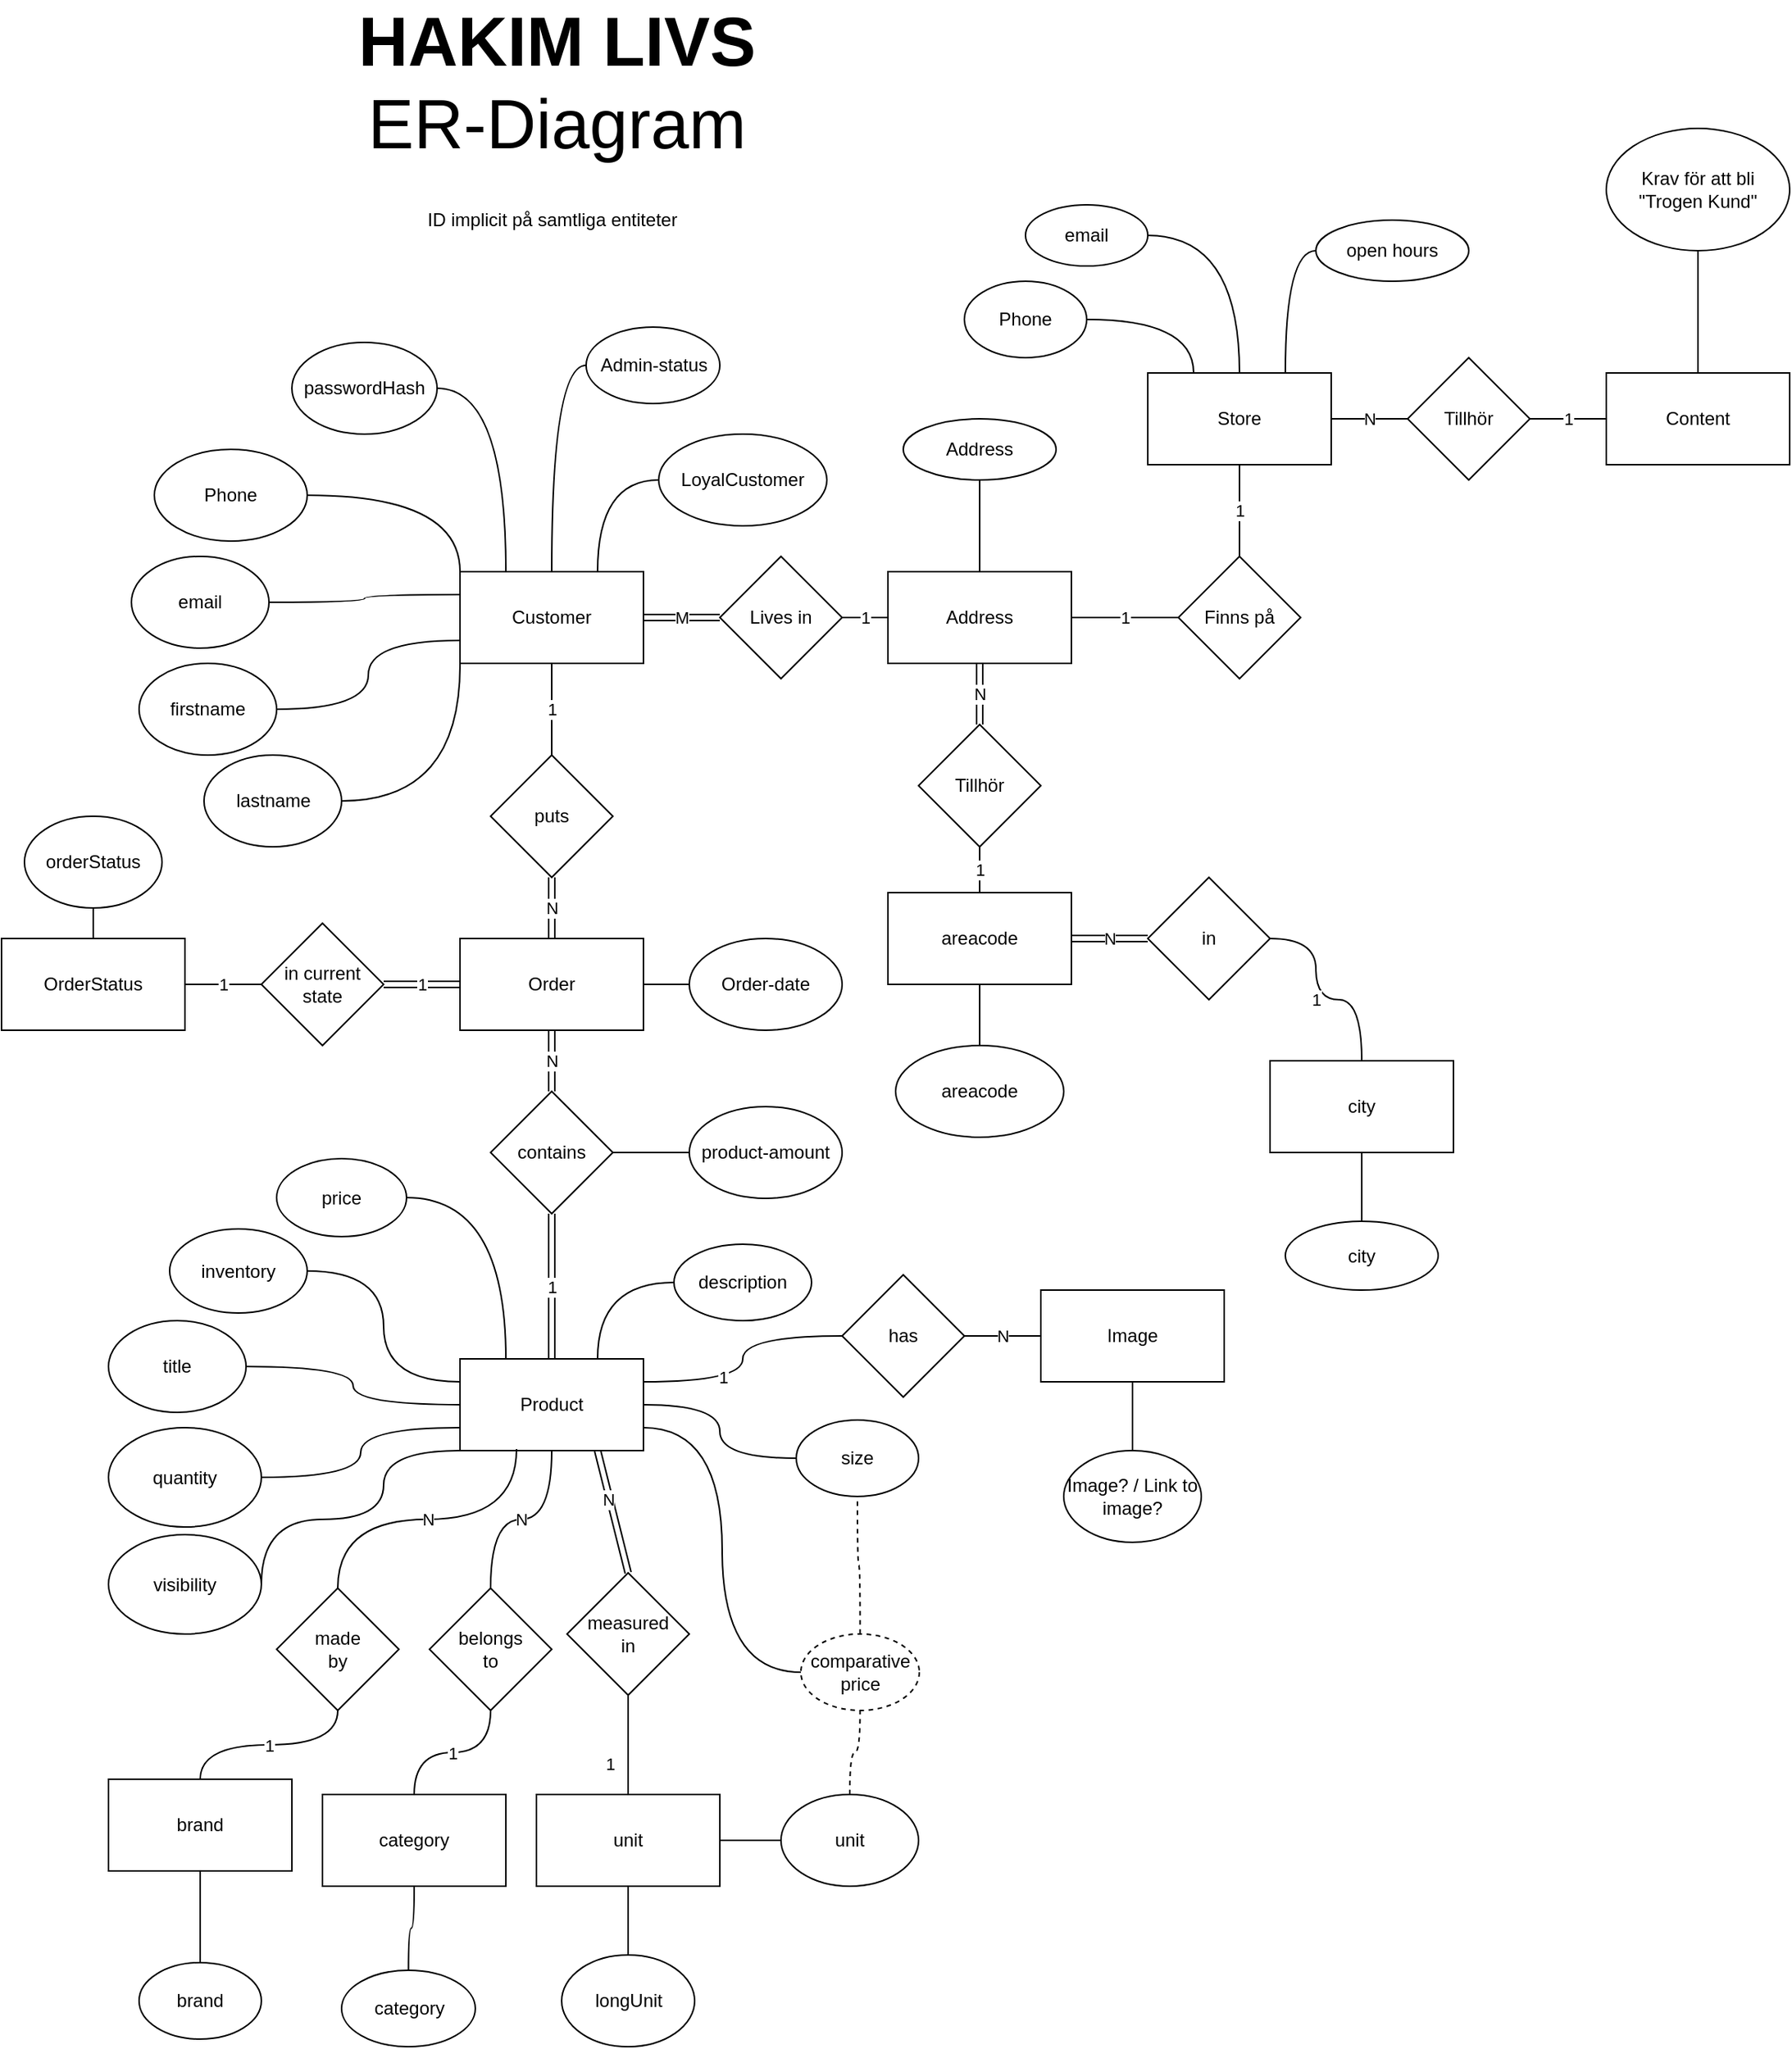 <mxfile version="14.5.10" type="github">
  <diagram id="R2lEEEUBdFMjLlhIrx00" name="Page-1">
    <mxGraphModel dx="1630" dy="2244" grid="1" gridSize="10" guides="1" tooltips="1" connect="1" arrows="1" fold="1" page="1" pageScale="1" pageWidth="850" pageHeight="1100" math="0" shadow="0" extFonts="Permanent Marker^https://fonts.googleapis.com/css?family=Permanent+Marker">
      <root>
        <mxCell id="0" />
        <mxCell id="1" parent="0" />
        <mxCell id="_CHvoFrD6mSaw10JFjYY-32" value="1" style="rounded=0;orthogonalLoop=1;jettySize=auto;html=1;endArrow=none;endFill=0;" parent="1" source="_CHvoFrD6mSaw10JFjYY-2" target="_CHvoFrD6mSaw10JFjYY-12" edge="1">
          <mxGeometry relative="1" as="geometry" />
        </mxCell>
        <mxCell id="YfYcxpr3XRQJxf8hliLk-14" style="edgeStyle=orthogonalEdgeStyle;curved=1;rounded=0;orthogonalLoop=1;jettySize=auto;html=1;exitX=0.25;exitY=0;exitDx=0;exitDy=0;entryX=1;entryY=0.5;entryDx=0;entryDy=0;endArrow=none;endFill=0;" parent="1" source="_CHvoFrD6mSaw10JFjYY-2" target="YfYcxpr3XRQJxf8hliLk-13" edge="1">
          <mxGeometry relative="1" as="geometry" />
        </mxCell>
        <mxCell id="_CHvoFrD6mSaw10JFjYY-2" value="&lt;div&gt;Customer&lt;/div&gt;" style="rounded=0;whiteSpace=wrap;html=1;" parent="1" vertex="1">
          <mxGeometry x="-300" y="190" width="120" height="60" as="geometry" />
        </mxCell>
        <mxCell id="_CHvoFrD6mSaw10JFjYY-5" value="1" style="edgeStyle=orthogonalEdgeStyle;rounded=0;orthogonalLoop=1;jettySize=auto;html=1;exitX=1;exitY=0.5;exitDx=0;exitDy=0;entryX=0;entryY=0.5;entryDx=0;entryDy=0;endArrow=none;endFill=0;" parent="1" source="_CHvoFrD6mSaw10JFjYY-3" target="_CHvoFrD6mSaw10JFjYY-4" edge="1">
          <mxGeometry relative="1" as="geometry" />
        </mxCell>
        <mxCell id="YfYcxpr3XRQJxf8hliLk-45" value="M" style="edgeStyle=orthogonalEdgeStyle;curved=1;rounded=0;orthogonalLoop=1;jettySize=auto;html=1;endArrow=none;endFill=0;shape=link;" parent="1" source="_CHvoFrD6mSaw10JFjYY-3" target="_CHvoFrD6mSaw10JFjYY-2" edge="1">
          <mxGeometry relative="1" as="geometry" />
        </mxCell>
        <mxCell id="_CHvoFrD6mSaw10JFjYY-3" value="Lives in" style="rhombus;whiteSpace=wrap;html=1;" parent="1" vertex="1">
          <mxGeometry x="-130" y="180" width="80" height="80" as="geometry" />
        </mxCell>
        <mxCell id="_CHvoFrD6mSaw10JFjYY-4" value="&lt;div&gt;Address&lt;/div&gt;" style="rounded=0;whiteSpace=wrap;html=1;" parent="1" vertex="1">
          <mxGeometry x="-20" y="190" width="120" height="60" as="geometry" />
        </mxCell>
        <mxCell id="_CHvoFrD6mSaw10JFjYY-8" value="areacode" style="ellipse;whiteSpace=wrap;html=1;" parent="1" vertex="1">
          <mxGeometry x="-15" y="500" width="110" height="60" as="geometry" />
        </mxCell>
        <mxCell id="YfYcxpr3XRQJxf8hliLk-12" style="edgeStyle=orthogonalEdgeStyle;curved=1;rounded=0;orthogonalLoop=1;jettySize=auto;html=1;exitX=0.5;exitY=1;exitDx=0;exitDy=0;entryX=0.5;entryY=0;entryDx=0;entryDy=0;endArrow=none;endFill=0;" parent="1" source="_CHvoFrD6mSaw10JFjYY-9" target="_CHvoFrD6mSaw10JFjYY-4" edge="1">
          <mxGeometry relative="1" as="geometry" />
        </mxCell>
        <mxCell id="_CHvoFrD6mSaw10JFjYY-9" value="Address" style="ellipse;whiteSpace=wrap;html=1;" parent="1" vertex="1">
          <mxGeometry x="-10" y="90" width="100" height="40" as="geometry" />
        </mxCell>
        <mxCell id="_CHvoFrD6mSaw10JFjYY-50" value="&lt;div&gt;1&lt;/div&gt;" style="edgeStyle=orthogonalEdgeStyle;rounded=0;orthogonalLoop=1;jettySize=auto;html=1;endArrow=none;endFill=0;shape=link;" parent="1" source="_CHvoFrD6mSaw10JFjYY-11" target="_CHvoFrD6mSaw10JFjYY-47" edge="1">
          <mxGeometry relative="1" as="geometry" />
        </mxCell>
        <mxCell id="YfYcxpr3XRQJxf8hliLk-24" style="edgeStyle=orthogonalEdgeStyle;curved=1;rounded=0;orthogonalLoop=1;jettySize=auto;html=1;exitX=1;exitY=0.5;exitDx=0;exitDy=0;entryX=0;entryY=0.5;entryDx=0;entryDy=0;endArrow=none;endFill=0;" parent="1" source="_CHvoFrD6mSaw10JFjYY-11" target="YfYcxpr3XRQJxf8hliLk-23" edge="1">
          <mxGeometry relative="1" as="geometry" />
        </mxCell>
        <mxCell id="YfYcxpr3XRQJxf8hliLk-32" style="edgeStyle=orthogonalEdgeStyle;curved=1;rounded=0;orthogonalLoop=1;jettySize=auto;html=1;exitX=1;exitY=0.25;exitDx=0;exitDy=0;entryX=0;entryY=0.5;entryDx=0;entryDy=0;endArrow=none;endFill=0;" parent="1" source="_CHvoFrD6mSaw10JFjYY-11" target="YfYcxpr3XRQJxf8hliLk-30" edge="1">
          <mxGeometry relative="1" as="geometry" />
        </mxCell>
        <mxCell id="YfYcxpr3XRQJxf8hliLk-35" value="1" style="edgeLabel;html=1;align=center;verticalAlign=middle;resizable=0;points=[];" parent="YfYcxpr3XRQJxf8hliLk-32" vertex="1" connectable="0">
          <mxGeometry x="-0.35" y="3" relative="1" as="geometry">
            <mxPoint as="offset" />
          </mxGeometry>
        </mxCell>
        <mxCell id="aeDUMQC0GTFIOUEkBriZ-28" style="rounded=0;orthogonalLoop=1;jettySize=auto;html=1;exitX=0.75;exitY=1;exitDx=0;exitDy=0;entryX=0.5;entryY=0;entryDx=0;entryDy=0;startArrow=none;startFill=0;endArrow=none;endFill=0;shape=link;" parent="1" source="_CHvoFrD6mSaw10JFjYY-11" target="YfYcxpr3XRQJxf8hliLk-21" edge="1">
          <mxGeometry relative="1" as="geometry" />
        </mxCell>
        <mxCell id="aeDUMQC0GTFIOUEkBriZ-29" value="N" style="edgeLabel;html=1;align=center;verticalAlign=middle;resizable=0;points=[];" parent="aeDUMQC0GTFIOUEkBriZ-28" vertex="1" connectable="0">
          <mxGeometry x="-0.213" y="-1" relative="1" as="geometry">
            <mxPoint as="offset" />
          </mxGeometry>
        </mxCell>
        <mxCell id="U7rDwr9C1dg0-C28zRSU-3" style="edgeStyle=orthogonalEdgeStyle;rounded=0;orthogonalLoop=1;jettySize=auto;html=1;exitX=0;exitY=1;exitDx=0;exitDy=0;entryX=1;entryY=0.5;entryDx=0;entryDy=0;curved=1;endArrow=none;endFill=0;" parent="1" source="_CHvoFrD6mSaw10JFjYY-11" target="U7rDwr9C1dg0-C28zRSU-1" edge="1">
          <mxGeometry relative="1" as="geometry">
            <Array as="points">
              <mxPoint x="-350" y="765" />
              <mxPoint x="-350" y="810" />
              <mxPoint x="-430" y="810" />
            </Array>
          </mxGeometry>
        </mxCell>
        <mxCell id="_CHvoFrD6mSaw10JFjYY-11" value="Product" style="rounded=0;whiteSpace=wrap;html=1;" parent="1" vertex="1">
          <mxGeometry x="-300" y="705" width="120" height="60" as="geometry" />
        </mxCell>
        <mxCell id="_CHvoFrD6mSaw10JFjYY-33" value="N" style="rounded=0;orthogonalLoop=1;jettySize=auto;html=1;endArrow=none;endFill=0;shape=link;entryX=0.5;entryY=0;entryDx=0;entryDy=0;exitX=0.5;exitY=1;exitDx=0;exitDy=0;" parent="1" source="_CHvoFrD6mSaw10JFjYY-12" target="_CHvoFrD6mSaw10JFjYY-29" edge="1">
          <mxGeometry relative="1" as="geometry" />
        </mxCell>
        <mxCell id="_CHvoFrD6mSaw10JFjYY-12" value="puts" style="rhombus;whiteSpace=wrap;html=1;" parent="1" vertex="1">
          <mxGeometry x="-280" y="310" width="80" height="80" as="geometry" />
        </mxCell>
        <mxCell id="aeDUMQC0GTFIOUEkBriZ-22" value="" style="edgeStyle=orthogonalEdgeStyle;curved=1;rounded=0;orthogonalLoop=1;jettySize=auto;html=1;startArrow=none;startFill=0;endArrow=none;endFill=0;entryX=0;entryY=0.25;entryDx=0;entryDy=0;" parent="1" source="_CHvoFrD6mSaw10JFjYY-14" target="_CHvoFrD6mSaw10JFjYY-11" edge="1">
          <mxGeometry relative="1" as="geometry" />
        </mxCell>
        <mxCell id="_CHvoFrD6mSaw10JFjYY-14" value="inventory" style="ellipse;whiteSpace=wrap;html=1;" parent="1" vertex="1">
          <mxGeometry x="-490" y="620" width="90" height="55" as="geometry" />
        </mxCell>
        <mxCell id="_CHvoFrD6mSaw10JFjYY-26" style="edgeStyle=orthogonalEdgeStyle;rounded=0;orthogonalLoop=1;jettySize=auto;html=1;exitX=1;exitY=0.5;exitDx=0;exitDy=0;endArrow=none;endFill=0;curved=1;entryX=0;entryY=0.5;entryDx=0;entryDy=0;" parent="1" source="_CHvoFrD6mSaw10JFjYY-15" target="_CHvoFrD6mSaw10JFjYY-11" edge="1">
          <mxGeometry relative="1" as="geometry">
            <mxPoint x="-285" y="765" as="targetPoint" />
          </mxGeometry>
        </mxCell>
        <mxCell id="_CHvoFrD6mSaw10JFjYY-15" value="title" style="ellipse;whiteSpace=wrap;html=1;" parent="1" vertex="1">
          <mxGeometry x="-530" y="680" width="90" height="60" as="geometry" />
        </mxCell>
        <mxCell id="_CHvoFrD6mSaw10JFjYY-58" style="edgeStyle=orthogonalEdgeStyle;rounded=0;orthogonalLoop=1;jettySize=auto;html=1;endArrow=none;endFill=0;entryX=0.75;entryY=0;entryDx=0;entryDy=0;curved=1;" parent="1" source="_CHvoFrD6mSaw10JFjYY-17" target="_CHvoFrD6mSaw10JFjYY-11" edge="1">
          <mxGeometry relative="1" as="geometry">
            <mxPoint x="-190" y="700" as="targetPoint" />
          </mxGeometry>
        </mxCell>
        <mxCell id="_CHvoFrD6mSaw10JFjYY-17" value="description" style="ellipse;whiteSpace=wrap;html=1;" parent="1" vertex="1">
          <mxGeometry x="-160" y="630" width="90" height="50" as="geometry" />
        </mxCell>
        <mxCell id="YfYcxpr3XRQJxf8hliLk-34" value="" style="edgeStyle=orthogonalEdgeStyle;curved=1;rounded=0;orthogonalLoop=1;jettySize=auto;html=1;endArrow=none;endFill=0;" parent="1" source="_CHvoFrD6mSaw10JFjYY-19" target="YfYcxpr3XRQJxf8hliLk-31" edge="1">
          <mxGeometry relative="1" as="geometry" />
        </mxCell>
        <mxCell id="_CHvoFrD6mSaw10JFjYY-19" value="Image? / Link to image?" style="ellipse;whiteSpace=wrap;html=1;" parent="1" vertex="1">
          <mxGeometry x="95" y="765" width="90" height="60" as="geometry" />
        </mxCell>
        <mxCell id="_CHvoFrD6mSaw10JFjYY-28" style="edgeStyle=orthogonalEdgeStyle;rounded=0;orthogonalLoop=1;jettySize=auto;html=1;exitX=1;exitY=0.5;exitDx=0;exitDy=0;endArrow=none;endFill=0;curved=1;entryX=0.25;entryY=0;entryDx=0;entryDy=0;" parent="1" source="_CHvoFrD6mSaw10JFjYY-20" target="_CHvoFrD6mSaw10JFjYY-11" edge="1">
          <mxGeometry relative="1" as="geometry">
            <mxPoint x="-310" y="660" as="targetPoint" />
          </mxGeometry>
        </mxCell>
        <mxCell id="_CHvoFrD6mSaw10JFjYY-20" value="&lt;div&gt;price&lt;/div&gt;" style="ellipse;whiteSpace=wrap;html=1;" parent="1" vertex="1">
          <mxGeometry x="-420" y="574" width="85" height="51" as="geometry" />
        </mxCell>
        <mxCell id="_CHvoFrD6mSaw10JFjYY-49" value="N" style="edgeStyle=orthogonalEdgeStyle;rounded=0;orthogonalLoop=1;jettySize=auto;html=1;endArrow=none;endFill=0;shape=link;" parent="1" source="_CHvoFrD6mSaw10JFjYY-29" target="_CHvoFrD6mSaw10JFjYY-47" edge="1">
          <mxGeometry relative="1" as="geometry" />
        </mxCell>
        <mxCell id="YfYcxpr3XRQJxf8hliLk-17" value="1" style="edgeStyle=orthogonalEdgeStyle;curved=1;rounded=0;orthogonalLoop=1;jettySize=auto;html=1;exitX=0;exitY=0.5;exitDx=0;exitDy=0;entryX=1;entryY=0.5;entryDx=0;entryDy=0;endArrow=none;endFill=0;shape=link;" parent="1" source="_CHvoFrD6mSaw10JFjYY-29" target="YfYcxpr3XRQJxf8hliLk-16" edge="1">
          <mxGeometry relative="1" as="geometry" />
        </mxCell>
        <mxCell id="_CHvoFrD6mSaw10JFjYY-29" value="Order" style="rounded=0;whiteSpace=wrap;html=1;" parent="1" vertex="1">
          <mxGeometry x="-300" y="430" width="120" height="60" as="geometry" />
        </mxCell>
        <mxCell id="_CHvoFrD6mSaw10JFjYY-44" value="" style="edgeStyle=orthogonalEdgeStyle;rounded=0;orthogonalLoop=1;jettySize=auto;html=1;endArrow=none;endFill=0;" parent="1" source="_CHvoFrD6mSaw10JFjYY-35" target="_CHvoFrD6mSaw10JFjYY-29" edge="1">
          <mxGeometry relative="1" as="geometry" />
        </mxCell>
        <mxCell id="_CHvoFrD6mSaw10JFjYY-35" value="Order-date" style="ellipse;whiteSpace=wrap;html=1;" parent="1" vertex="1">
          <mxGeometry x="-150" y="430" width="100" height="60" as="geometry" />
        </mxCell>
        <mxCell id="_CHvoFrD6mSaw10JFjYY-48" value="" style="edgeStyle=orthogonalEdgeStyle;rounded=0;orthogonalLoop=1;jettySize=auto;html=1;endArrow=none;endFill=0;" parent="1" source="_CHvoFrD6mSaw10JFjYY-36" target="_CHvoFrD6mSaw10JFjYY-47" edge="1">
          <mxGeometry relative="1" as="geometry" />
        </mxCell>
        <mxCell id="_CHvoFrD6mSaw10JFjYY-36" value="product-amount" style="ellipse;whiteSpace=wrap;html=1;" parent="1" vertex="1">
          <mxGeometry x="-150" y="540" width="100" height="60" as="geometry" />
        </mxCell>
        <mxCell id="_CHvoFrD6mSaw10JFjYY-47" value="contains" style="rhombus;whiteSpace=wrap;html=1;" parent="1" vertex="1">
          <mxGeometry x="-280" y="530" width="80" height="80" as="geometry" />
        </mxCell>
        <mxCell id="_CHvoFrD6mSaw10JFjYY-53" value="category" style="rounded=0;whiteSpace=wrap;html=1;" parent="1" vertex="1">
          <mxGeometry x="-390" y="990" width="120" height="60" as="geometry" />
        </mxCell>
        <mxCell id="_CHvoFrD6mSaw10JFjYY-59" value="1" style="edgeStyle=orthogonalEdgeStyle;rounded=0;orthogonalLoop=1;jettySize=auto;html=1;endArrow=none;endFill=0;curved=1;" parent="1" source="_CHvoFrD6mSaw10JFjYY-56" target="_CHvoFrD6mSaw10JFjYY-53" edge="1">
          <mxGeometry relative="1" as="geometry" />
        </mxCell>
        <mxCell id="_CHvoFrD6mSaw10JFjYY-60" value="N" style="edgeStyle=orthogonalEdgeStyle;rounded=0;orthogonalLoop=1;jettySize=auto;html=1;exitX=0.5;exitY=0;exitDx=0;exitDy=0;endArrow=none;endFill=0;entryX=0.5;entryY=1;entryDx=0;entryDy=0;curved=1;" parent="1" source="_CHvoFrD6mSaw10JFjYY-56" target="_CHvoFrD6mSaw10JFjYY-11" edge="1">
          <mxGeometry relative="1" as="geometry">
            <mxPoint x="-240" y="770" as="targetPoint" />
          </mxGeometry>
        </mxCell>
        <mxCell id="_CHvoFrD6mSaw10JFjYY-56" value="belongs&lt;br&gt;to" style="rhombus;whiteSpace=wrap;html=1;" parent="1" vertex="1">
          <mxGeometry x="-320" y="855" width="80" height="80" as="geometry" />
        </mxCell>
        <mxCell id="_CHvoFrD6mSaw10JFjYY-66" value="" style="edgeStyle=orthogonalEdgeStyle;rounded=0;orthogonalLoop=1;jettySize=auto;html=1;endArrow=none;endFill=0;curved=1;" parent="1" source="_CHvoFrD6mSaw10JFjYY-61" target="_CHvoFrD6mSaw10JFjYY-64" edge="1">
          <mxGeometry relative="1" as="geometry" />
        </mxCell>
        <mxCell id="aeDUMQC0GTFIOUEkBriZ-26" style="edgeStyle=orthogonalEdgeStyle;curved=1;rounded=0;orthogonalLoop=1;jettySize=auto;html=1;exitX=0.5;exitY=0;exitDx=0;exitDy=0;startArrow=none;startFill=0;endArrow=none;endFill=0;dashed=1;" parent="1" source="_CHvoFrD6mSaw10JFjYY-61" target="aeDUMQC0GTFIOUEkBriZ-23" edge="1">
          <mxGeometry relative="1" as="geometry" />
        </mxCell>
        <mxCell id="_CHvoFrD6mSaw10JFjYY-61" value="unit" style="ellipse;whiteSpace=wrap;html=1;" parent="1" vertex="1">
          <mxGeometry x="-90" y="990" width="90" height="60" as="geometry" />
        </mxCell>
        <mxCell id="_CHvoFrD6mSaw10JFjYY-64" value="unit" style="rounded=0;whiteSpace=wrap;html=1;" parent="1" vertex="1">
          <mxGeometry x="-250" y="990" width="120" height="60" as="geometry" />
        </mxCell>
        <mxCell id="YfYcxpr3XRQJxf8hliLk-2" style="edgeStyle=orthogonalEdgeStyle;curved=1;rounded=0;orthogonalLoop=1;jettySize=auto;html=1;exitX=1;exitY=0.5;exitDx=0;exitDy=0;entryX=0;entryY=0;entryDx=0;entryDy=0;endArrow=none;endFill=0;" parent="1" source="YfYcxpr3XRQJxf8hliLk-1" target="_CHvoFrD6mSaw10JFjYY-2" edge="1">
          <mxGeometry relative="1" as="geometry" />
        </mxCell>
        <mxCell id="YfYcxpr3XRQJxf8hliLk-1" value="Phone" style="ellipse;whiteSpace=wrap;html=1;" parent="1" vertex="1">
          <mxGeometry x="-500" y="110" width="100" height="60" as="geometry" />
        </mxCell>
        <mxCell id="YfYcxpr3XRQJxf8hliLk-4" style="edgeStyle=orthogonalEdgeStyle;curved=1;rounded=0;orthogonalLoop=1;jettySize=auto;html=1;exitX=1;exitY=0.5;exitDx=0;exitDy=0;entryX=0;entryY=0.25;entryDx=0;entryDy=0;endArrow=none;endFill=0;" parent="1" source="YfYcxpr3XRQJxf8hliLk-3" target="_CHvoFrD6mSaw10JFjYY-2" edge="1">
          <mxGeometry relative="1" as="geometry" />
        </mxCell>
        <mxCell id="YfYcxpr3XRQJxf8hliLk-3" value="email" style="ellipse;whiteSpace=wrap;html=1;" parent="1" vertex="1">
          <mxGeometry x="-515" y="180" width="90" height="60" as="geometry" />
        </mxCell>
        <mxCell id="YfYcxpr3XRQJxf8hliLk-6" style="edgeStyle=orthogonalEdgeStyle;curved=1;rounded=0;orthogonalLoop=1;jettySize=auto;html=1;exitX=1;exitY=0.5;exitDx=0;exitDy=0;entryX=0;entryY=0.75;entryDx=0;entryDy=0;endArrow=none;endFill=0;" parent="1" source="YfYcxpr3XRQJxf8hliLk-5" target="_CHvoFrD6mSaw10JFjYY-2" edge="1">
          <mxGeometry relative="1" as="geometry" />
        </mxCell>
        <mxCell id="YfYcxpr3XRQJxf8hliLk-5" value="firstname" style="ellipse;whiteSpace=wrap;html=1;" parent="1" vertex="1">
          <mxGeometry x="-510" y="250" width="90" height="60" as="geometry" />
        </mxCell>
        <mxCell id="YfYcxpr3XRQJxf8hliLk-41" value="" style="edgeStyle=orthogonalEdgeStyle;curved=1;rounded=0;orthogonalLoop=1;jettySize=auto;html=1;endArrow=none;endFill=0;" parent="1" source="YfYcxpr3XRQJxf8hliLk-7" target="_CHvoFrD6mSaw10JFjYY-8" edge="1">
          <mxGeometry relative="1" as="geometry" />
        </mxCell>
        <mxCell id="YfYcxpr3XRQJxf8hliLk-43" value="N" style="edgeStyle=orthogonalEdgeStyle;curved=1;rounded=0;orthogonalLoop=1;jettySize=auto;html=1;exitX=1;exitY=0.5;exitDx=0;exitDy=0;entryX=0;entryY=0.5;entryDx=0;entryDy=0;endArrow=none;endFill=0;shape=link;" parent="1" source="YfYcxpr3XRQJxf8hliLk-7" target="YfYcxpr3XRQJxf8hliLk-42" edge="1">
          <mxGeometry relative="1" as="geometry" />
        </mxCell>
        <mxCell id="YfYcxpr3XRQJxf8hliLk-7" value="areacode" style="rounded=0;whiteSpace=wrap;html=1;" parent="1" vertex="1">
          <mxGeometry x="-20" y="400" width="120" height="60" as="geometry" />
        </mxCell>
        <mxCell id="YfYcxpr3XRQJxf8hliLk-10" value="1" style="edgeStyle=orthogonalEdgeStyle;curved=1;rounded=0;orthogonalLoop=1;jettySize=auto;html=1;endArrow=none;endFill=0;" parent="1" source="YfYcxpr3XRQJxf8hliLk-9" target="YfYcxpr3XRQJxf8hliLk-7" edge="1">
          <mxGeometry relative="1" as="geometry" />
        </mxCell>
        <mxCell id="YfYcxpr3XRQJxf8hliLk-11" value="N" style="edgeStyle=orthogonalEdgeStyle;curved=1;rounded=0;orthogonalLoop=1;jettySize=auto;html=1;endArrow=none;endFill=0;shape=link;" parent="1" source="YfYcxpr3XRQJxf8hliLk-9" target="_CHvoFrD6mSaw10JFjYY-4" edge="1">
          <mxGeometry relative="1" as="geometry" />
        </mxCell>
        <mxCell id="YfYcxpr3XRQJxf8hliLk-9" value="Tillhör" style="rhombus;whiteSpace=wrap;html=1;" parent="1" vertex="1">
          <mxGeometry y="290" width="80" height="80" as="geometry" />
        </mxCell>
        <mxCell id="YfYcxpr3XRQJxf8hliLk-13" value="passwordHash" style="ellipse;whiteSpace=wrap;html=1;" parent="1" vertex="1">
          <mxGeometry x="-410" y="40" width="95" height="60" as="geometry" />
        </mxCell>
        <mxCell id="YfYcxpr3XRQJxf8hliLk-15" value="OrderStatus" style="rounded=0;whiteSpace=wrap;html=1;" parent="1" vertex="1">
          <mxGeometry x="-600" y="430" width="120" height="60" as="geometry" />
        </mxCell>
        <mxCell id="YfYcxpr3XRQJxf8hliLk-18" value="1" style="edgeStyle=orthogonalEdgeStyle;curved=1;rounded=0;orthogonalLoop=1;jettySize=auto;html=1;exitX=0;exitY=0.5;exitDx=0;exitDy=0;entryX=1;entryY=0.5;entryDx=0;entryDy=0;endArrow=none;endFill=0;" parent="1" source="YfYcxpr3XRQJxf8hliLk-16" target="YfYcxpr3XRQJxf8hliLk-15" edge="1">
          <mxGeometry relative="1" as="geometry" />
        </mxCell>
        <mxCell id="YfYcxpr3XRQJxf8hliLk-16" value="in current&lt;br&gt;state" style="rhombus;whiteSpace=wrap;html=1;" parent="1" vertex="1">
          <mxGeometry x="-430" y="420" width="80" height="80" as="geometry" />
        </mxCell>
        <mxCell id="YfYcxpr3XRQJxf8hliLk-20" style="edgeStyle=orthogonalEdgeStyle;curved=1;rounded=0;orthogonalLoop=1;jettySize=auto;html=1;exitX=0.5;exitY=1;exitDx=0;exitDy=0;entryX=0.5;entryY=0;entryDx=0;entryDy=0;endArrow=none;endFill=0;" parent="1" source="YfYcxpr3XRQJxf8hliLk-19" target="YfYcxpr3XRQJxf8hliLk-15" edge="1">
          <mxGeometry relative="1" as="geometry" />
        </mxCell>
        <mxCell id="YfYcxpr3XRQJxf8hliLk-19" value="orderStatus" style="ellipse;whiteSpace=wrap;html=1;" parent="1" vertex="1">
          <mxGeometry x="-585" y="350" width="90" height="60" as="geometry" />
        </mxCell>
        <mxCell id="YfYcxpr3XRQJxf8hliLk-22" value="1" style="edgeStyle=orthogonalEdgeStyle;curved=1;rounded=0;orthogonalLoop=1;jettySize=auto;html=1;exitX=0.5;exitY=1;exitDx=0;exitDy=0;endArrow=none;endFill=0;entryX=0.5;entryY=0;entryDx=0;entryDy=0;" parent="1" source="YfYcxpr3XRQJxf8hliLk-21" target="_CHvoFrD6mSaw10JFjYY-64" edge="1">
          <mxGeometry x="0.349" y="-12" relative="1" as="geometry">
            <mxPoint x="-20" y="860" as="targetPoint" />
            <mxPoint y="1" as="offset" />
          </mxGeometry>
        </mxCell>
        <mxCell id="YfYcxpr3XRQJxf8hliLk-21" value="measured&lt;br&gt;in" style="rhombus;whiteSpace=wrap;html=1;" parent="1" vertex="1">
          <mxGeometry x="-230" y="845" width="80" height="80" as="geometry" />
        </mxCell>
        <mxCell id="aeDUMQC0GTFIOUEkBriZ-25" style="edgeStyle=orthogonalEdgeStyle;curved=1;rounded=0;orthogonalLoop=1;jettySize=auto;html=1;exitX=1;exitY=0.75;exitDx=0;exitDy=0;entryX=0;entryY=0.5;entryDx=0;entryDy=0;startArrow=none;startFill=0;endArrow=none;endFill=0;" parent="1" source="_CHvoFrD6mSaw10JFjYY-11" target="aeDUMQC0GTFIOUEkBriZ-23" edge="1">
          <mxGeometry relative="1" as="geometry" />
        </mxCell>
        <mxCell id="YfYcxpr3XRQJxf8hliLk-23" value="size" style="ellipse;whiteSpace=wrap;html=1;" parent="1" vertex="1">
          <mxGeometry x="-80" y="745" width="80" height="50" as="geometry" />
        </mxCell>
        <mxCell id="YfYcxpr3XRQJxf8hliLk-29" style="edgeStyle=orthogonalEdgeStyle;curved=1;rounded=0;orthogonalLoop=1;jettySize=auto;html=1;exitX=0;exitY=0.5;exitDx=0;exitDy=0;entryX=0.5;entryY=0;entryDx=0;entryDy=0;endArrow=none;endFill=0;" parent="1" source="YfYcxpr3XRQJxf8hliLk-28" target="_CHvoFrD6mSaw10JFjYY-2" edge="1">
          <mxGeometry relative="1" as="geometry" />
        </mxCell>
        <mxCell id="YfYcxpr3XRQJxf8hliLk-28" value="Admin-status" style="ellipse;whiteSpace=wrap;html=1;" parent="1" vertex="1">
          <mxGeometry x="-217.5" y="30" width="87.5" height="50" as="geometry" />
        </mxCell>
        <mxCell id="YfYcxpr3XRQJxf8hliLk-30" value="has" style="rhombus;whiteSpace=wrap;html=1;" parent="1" vertex="1">
          <mxGeometry x="-50" y="650" width="80" height="80" as="geometry" />
        </mxCell>
        <mxCell id="YfYcxpr3XRQJxf8hliLk-33" value="N" style="edgeStyle=orthogonalEdgeStyle;curved=1;rounded=0;orthogonalLoop=1;jettySize=auto;html=1;endArrow=none;endFill=0;" parent="1" source="YfYcxpr3XRQJxf8hliLk-31" target="YfYcxpr3XRQJxf8hliLk-30" edge="1">
          <mxGeometry relative="1" as="geometry">
            <Array as="points">
              <mxPoint x="50" y="690" />
              <mxPoint x="50" y="690" />
            </Array>
          </mxGeometry>
        </mxCell>
        <mxCell id="YfYcxpr3XRQJxf8hliLk-31" value="Image" style="rounded=0;whiteSpace=wrap;html=1;" parent="1" vertex="1">
          <mxGeometry x="80" y="660" width="120" height="60" as="geometry" />
        </mxCell>
        <mxCell id="YfYcxpr3XRQJxf8hliLk-38" value="city" style="rounded=0;whiteSpace=wrap;html=1;" parent="1" vertex="1">
          <mxGeometry x="230" y="510" width="120" height="60" as="geometry" />
        </mxCell>
        <mxCell id="aeDUMQC0GTFIOUEkBriZ-6" value="" style="edgeStyle=orthogonalEdgeStyle;curved=1;rounded=0;orthogonalLoop=1;jettySize=auto;html=1;startArrow=none;startFill=0;endArrow=none;endFill=0;" parent="1" source="YfYcxpr3XRQJxf8hliLk-39" target="YfYcxpr3XRQJxf8hliLk-38" edge="1">
          <mxGeometry relative="1" as="geometry" />
        </mxCell>
        <mxCell id="YfYcxpr3XRQJxf8hliLk-39" value="city" style="ellipse;whiteSpace=wrap;html=1;" parent="1" vertex="1">
          <mxGeometry x="240" y="615" width="100" height="45" as="geometry" />
        </mxCell>
        <mxCell id="YfYcxpr3XRQJxf8hliLk-44" value="1" style="edgeStyle=orthogonalEdgeStyle;curved=1;rounded=0;orthogonalLoop=1;jettySize=auto;html=1;exitX=1;exitY=0.5;exitDx=0;exitDy=0;entryX=0.5;entryY=0;entryDx=0;entryDy=0;endArrow=none;endFill=0;" parent="1" source="YfYcxpr3XRQJxf8hliLk-42" target="YfYcxpr3XRQJxf8hliLk-38" edge="1">
          <mxGeometry relative="1" as="geometry">
            <Array as="points">
              <mxPoint x="260" y="430" />
              <mxPoint x="260" y="470" />
              <mxPoint x="290" y="470" />
            </Array>
          </mxGeometry>
        </mxCell>
        <mxCell id="YfYcxpr3XRQJxf8hliLk-42" value="in" style="rhombus;whiteSpace=wrap;html=1;" parent="1" vertex="1">
          <mxGeometry x="150" y="390" width="80" height="80" as="geometry" />
        </mxCell>
        <mxCell id="aeDUMQC0GTFIOUEkBriZ-1" value="&lt;font style=&quot;font-size: 45px&quot;&gt;&lt;b&gt;HAKIM LIVS&lt;br&gt;&lt;/b&gt;ER-Diagram&lt;/font&gt;" style="text;html=1;align=center;verticalAlign=middle;resizable=0;points=[];autosize=1;" parent="1" vertex="1">
          <mxGeometry x="-377.5" y="-160" width="280" height="60" as="geometry" />
        </mxCell>
        <mxCell id="aeDUMQC0GTFIOUEkBriZ-2" value="ID implicit på samtliga entiteter" style="text;html=1;align=center;verticalAlign=middle;resizable=0;points=[];autosize=1;" parent="1" vertex="1">
          <mxGeometry x="-330" y="-50" width="180" height="20" as="geometry" />
        </mxCell>
        <mxCell id="aeDUMQC0GTFIOUEkBriZ-8" value="1" style="edgeStyle=orthogonalEdgeStyle;curved=1;rounded=0;orthogonalLoop=1;jettySize=auto;html=1;startArrow=none;startFill=0;endArrow=none;endFill=0;exitX=0.5;exitY=1;exitDx=0;exitDy=0;" parent="1" source="aeDUMQC0GTFIOUEkBriZ-16" target="aeDUMQC0GTFIOUEkBriZ-7" edge="1">
          <mxGeometry relative="1" as="geometry" />
        </mxCell>
        <mxCell id="aeDUMQC0GTFIOUEkBriZ-3" value="Content" style="rounded=0;whiteSpace=wrap;html=1;" parent="1" vertex="1">
          <mxGeometry x="450" y="60" width="120" height="60" as="geometry" />
        </mxCell>
        <mxCell id="aeDUMQC0GTFIOUEkBriZ-9" value="1" style="edgeStyle=orthogonalEdgeStyle;curved=1;rounded=0;orthogonalLoop=1;jettySize=auto;html=1;startArrow=none;startFill=0;endArrow=none;endFill=0;" parent="1" source="aeDUMQC0GTFIOUEkBriZ-7" target="_CHvoFrD6mSaw10JFjYY-4" edge="1">
          <mxGeometry relative="1" as="geometry" />
        </mxCell>
        <mxCell id="aeDUMQC0GTFIOUEkBriZ-7" value="Finns på" style="rhombus;whiteSpace=wrap;html=1;" parent="1" vertex="1">
          <mxGeometry x="170" y="180" width="80" height="80" as="geometry" />
        </mxCell>
        <mxCell id="aeDUMQC0GTFIOUEkBriZ-11" style="edgeStyle=orthogonalEdgeStyle;curved=1;rounded=0;orthogonalLoop=1;jettySize=auto;html=1;exitX=0;exitY=0.5;exitDx=0;exitDy=0;entryX=0.75;entryY=0;entryDx=0;entryDy=0;startArrow=none;startFill=0;endArrow=none;endFill=0;" parent="1" source="aeDUMQC0GTFIOUEkBriZ-10" target="_CHvoFrD6mSaw10JFjYY-2" edge="1">
          <mxGeometry relative="1" as="geometry" />
        </mxCell>
        <mxCell id="aeDUMQC0GTFIOUEkBriZ-10" value="LoyalCustomer" style="ellipse;whiteSpace=wrap;html=1;" parent="1" vertex="1">
          <mxGeometry x="-170" y="100" width="110" height="60" as="geometry" />
        </mxCell>
        <mxCell id="aeDUMQC0GTFIOUEkBriZ-14" style="edgeStyle=orthogonalEdgeStyle;curved=1;rounded=0;orthogonalLoop=1;jettySize=auto;html=1;entryX=0.5;entryY=0;entryDx=0;entryDy=0;startArrow=none;startFill=0;endArrow=none;endFill=0;" parent="1" source="aeDUMQC0GTFIOUEkBriZ-13" target="aeDUMQC0GTFIOUEkBriZ-3" edge="1">
          <mxGeometry relative="1" as="geometry" />
        </mxCell>
        <mxCell id="aeDUMQC0GTFIOUEkBriZ-13" value="Krav för att bli&lt;br&gt;&quot;Trogen Kund&quot;" style="ellipse;whiteSpace=wrap;html=1;" parent="1" vertex="1">
          <mxGeometry x="450" y="-100" width="120" height="80" as="geometry" />
        </mxCell>
        <mxCell id="aeDUMQC0GTFIOUEkBriZ-18" value="N" style="edgeStyle=orthogonalEdgeStyle;curved=1;rounded=0;orthogonalLoop=1;jettySize=auto;html=1;exitX=1;exitY=0.5;exitDx=0;exitDy=0;entryX=0;entryY=0.5;entryDx=0;entryDy=0;startArrow=none;startFill=0;endArrow=none;endFill=0;" parent="1" source="aeDUMQC0GTFIOUEkBriZ-16" target="aeDUMQC0GTFIOUEkBriZ-17" edge="1">
          <mxGeometry relative="1" as="geometry" />
        </mxCell>
        <mxCell id="aeDUMQC0GTFIOUEkBriZ-16" value="Store" style="rounded=0;whiteSpace=wrap;html=1;" parent="1" vertex="1">
          <mxGeometry x="150" y="60" width="120" height="60" as="geometry" />
        </mxCell>
        <mxCell id="aeDUMQC0GTFIOUEkBriZ-19" value="1" style="edgeStyle=orthogonalEdgeStyle;curved=1;rounded=0;orthogonalLoop=1;jettySize=auto;html=1;exitX=1;exitY=0.5;exitDx=0;exitDy=0;entryX=0;entryY=0.5;entryDx=0;entryDy=0;startArrow=none;startFill=0;endArrow=none;endFill=0;" parent="1" source="aeDUMQC0GTFIOUEkBriZ-17" target="aeDUMQC0GTFIOUEkBriZ-3" edge="1">
          <mxGeometry relative="1" as="geometry" />
        </mxCell>
        <mxCell id="aeDUMQC0GTFIOUEkBriZ-17" value="Tillhör" style="rhombus;whiteSpace=wrap;html=1;" parent="1" vertex="1">
          <mxGeometry x="320" y="50" width="80" height="80" as="geometry" />
        </mxCell>
        <mxCell id="aeDUMQC0GTFIOUEkBriZ-21" style="edgeStyle=orthogonalEdgeStyle;curved=1;rounded=0;orthogonalLoop=1;jettySize=auto;html=1;exitX=1;exitY=0.5;exitDx=0;exitDy=0;entryX=0.25;entryY=0;entryDx=0;entryDy=0;startArrow=none;startFill=0;endArrow=none;endFill=0;" parent="1" source="aeDUMQC0GTFIOUEkBriZ-20" target="aeDUMQC0GTFIOUEkBriZ-16" edge="1">
          <mxGeometry relative="1" as="geometry" />
        </mxCell>
        <mxCell id="aeDUMQC0GTFIOUEkBriZ-20" value="Phone" style="ellipse;whiteSpace=wrap;html=1;" parent="1" vertex="1">
          <mxGeometry x="30" width="80" height="50" as="geometry" />
        </mxCell>
        <mxCell id="aeDUMQC0GTFIOUEkBriZ-27" style="edgeStyle=orthogonalEdgeStyle;curved=1;rounded=0;orthogonalLoop=1;jettySize=auto;html=1;exitX=0.5;exitY=0;exitDx=0;exitDy=0;entryX=0.5;entryY=1;entryDx=0;entryDy=0;dashed=1;startArrow=none;startFill=0;endArrow=none;endFill=0;" parent="1" source="aeDUMQC0GTFIOUEkBriZ-23" target="YfYcxpr3XRQJxf8hliLk-23" edge="1">
          <mxGeometry relative="1" as="geometry" />
        </mxCell>
        <mxCell id="aeDUMQC0GTFIOUEkBriZ-23" value="comparative price" style="ellipse;whiteSpace=wrap;html=1;dashed=1;" parent="1" vertex="1">
          <mxGeometry x="-77" y="885" width="77.5" height="50" as="geometry" />
        </mxCell>
        <mxCell id="aeDUMQC0GTFIOUEkBriZ-31" style="edgeStyle=orthogonalEdgeStyle;rounded=0;orthogonalLoop=1;jettySize=auto;html=1;exitX=1;exitY=0.5;exitDx=0;exitDy=0;entryX=0.5;entryY=0;entryDx=0;entryDy=0;startArrow=none;startFill=0;endArrow=none;endFill=0;curved=1;" parent="1" source="aeDUMQC0GTFIOUEkBriZ-30" target="aeDUMQC0GTFIOUEkBriZ-16" edge="1">
          <mxGeometry relative="1" as="geometry" />
        </mxCell>
        <mxCell id="aeDUMQC0GTFIOUEkBriZ-30" value="email" style="ellipse;whiteSpace=wrap;html=1;" parent="1" vertex="1">
          <mxGeometry x="70" y="-50" width="80" height="40" as="geometry" />
        </mxCell>
        <mxCell id="aeDUMQC0GTFIOUEkBriZ-33" style="edgeStyle=orthogonalEdgeStyle;curved=1;rounded=0;orthogonalLoop=1;jettySize=auto;html=1;exitX=0;exitY=0.5;exitDx=0;exitDy=0;entryX=0.75;entryY=0;entryDx=0;entryDy=0;startArrow=none;startFill=0;endArrow=none;endFill=0;" parent="1" source="aeDUMQC0GTFIOUEkBriZ-32" target="aeDUMQC0GTFIOUEkBriZ-16" edge="1">
          <mxGeometry relative="1" as="geometry" />
        </mxCell>
        <mxCell id="aeDUMQC0GTFIOUEkBriZ-32" value="open hours" style="ellipse;whiteSpace=wrap;html=1;" parent="1" vertex="1">
          <mxGeometry x="260" y="-40" width="100" height="40" as="geometry" />
        </mxCell>
        <mxCell id="MvFeTqcAGGcagMa9E8rT-1" value="brand" style="rounded=0;whiteSpace=wrap;html=1;" parent="1" vertex="1">
          <mxGeometry x="-530" y="980" width="120" height="60" as="geometry" />
        </mxCell>
        <mxCell id="MvFeTqcAGGcagMa9E8rT-3" style="edgeStyle=orthogonalEdgeStyle;rounded=0;orthogonalLoop=1;jettySize=auto;html=1;exitX=0.5;exitY=0;exitDx=0;exitDy=0;entryX=0.5;entryY=1;entryDx=0;entryDy=0;curved=1;endArrow=none;endFill=0;" parent="1" source="MvFeTqcAGGcagMa9E8rT-2" target="MvFeTqcAGGcagMa9E8rT-1" edge="1">
          <mxGeometry relative="1" as="geometry" />
        </mxCell>
        <mxCell id="MvFeTqcAGGcagMa9E8rT-2" value="brand" style="ellipse;whiteSpace=wrap;html=1;" parent="1" vertex="1">
          <mxGeometry x="-510" y="1100" width="80" height="50" as="geometry" />
        </mxCell>
        <mxCell id="MvFeTqcAGGcagMa9E8rT-5" value="" style="edgeStyle=orthogonalEdgeStyle;curved=1;rounded=0;orthogonalLoop=1;jettySize=auto;html=1;endArrow=none;endFill=0;" parent="1" source="MvFeTqcAGGcagMa9E8rT-4" target="_CHvoFrD6mSaw10JFjYY-53" edge="1">
          <mxGeometry relative="1" as="geometry" />
        </mxCell>
        <mxCell id="MvFeTqcAGGcagMa9E8rT-4" value="category" style="ellipse;whiteSpace=wrap;html=1;" parent="1" vertex="1">
          <mxGeometry x="-377.5" y="1105" width="87.5" height="50" as="geometry" />
        </mxCell>
        <mxCell id="MvFeTqcAGGcagMa9E8rT-7" value="N" style="edgeStyle=orthogonalEdgeStyle;curved=1;rounded=0;orthogonalLoop=1;jettySize=auto;html=1;exitX=0.5;exitY=0;exitDx=0;exitDy=0;entryX=0.308;entryY=0.983;entryDx=0;entryDy=0;endArrow=none;endFill=0;entryPerimeter=0;" parent="1" source="MvFeTqcAGGcagMa9E8rT-6" target="_CHvoFrD6mSaw10JFjYY-11" edge="1">
          <mxGeometry relative="1" as="geometry" />
        </mxCell>
        <mxCell id="MvFeTqcAGGcagMa9E8rT-8" value="1" style="edgeStyle=orthogonalEdgeStyle;curved=1;rounded=0;orthogonalLoop=1;jettySize=auto;html=1;exitX=0.5;exitY=1;exitDx=0;exitDy=0;entryX=0.5;entryY=0;entryDx=0;entryDy=0;endArrow=none;endFill=0;" parent="1" source="MvFeTqcAGGcagMa9E8rT-6" target="MvFeTqcAGGcagMa9E8rT-1" edge="1">
          <mxGeometry relative="1" as="geometry" />
        </mxCell>
        <mxCell id="MvFeTqcAGGcagMa9E8rT-6" value="made&lt;br&gt;by" style="rhombus;whiteSpace=wrap;html=1;" parent="1" vertex="1">
          <mxGeometry x="-420" y="855" width="80" height="80" as="geometry" />
        </mxCell>
        <mxCell id="MvFeTqcAGGcagMa9E8rT-10" style="edgeStyle=orthogonalEdgeStyle;curved=1;rounded=0;orthogonalLoop=1;jettySize=auto;html=1;exitX=1;exitY=0.5;exitDx=0;exitDy=0;entryX=0;entryY=0.75;entryDx=0;entryDy=0;endArrow=none;endFill=0;" parent="1" source="MvFeTqcAGGcagMa9E8rT-9" target="_CHvoFrD6mSaw10JFjYY-11" edge="1">
          <mxGeometry relative="1" as="geometry" />
        </mxCell>
        <mxCell id="MvFeTqcAGGcagMa9E8rT-9" value="quantity" style="ellipse;whiteSpace=wrap;html=1;" parent="1" vertex="1">
          <mxGeometry x="-530" y="750" width="100" height="65" as="geometry" />
        </mxCell>
        <mxCell id="MvFeTqcAGGcagMa9E8rT-12" style="edgeStyle=orthogonalEdgeStyle;rounded=0;orthogonalLoop=1;jettySize=auto;html=1;exitX=0.5;exitY=0;exitDx=0;exitDy=0;entryX=0.5;entryY=1;entryDx=0;entryDy=0;endArrow=none;endFill=0;curved=1;" parent="1" source="MvFeTqcAGGcagMa9E8rT-11" target="_CHvoFrD6mSaw10JFjYY-64" edge="1">
          <mxGeometry relative="1" as="geometry" />
        </mxCell>
        <mxCell id="MvFeTqcAGGcagMa9E8rT-11" value="longUnit" style="ellipse;whiteSpace=wrap;html=1;" parent="1" vertex="1">
          <mxGeometry x="-233.5" y="1095" width="87" height="60" as="geometry" />
        </mxCell>
        <mxCell id="U7rDwr9C1dg0-C28zRSU-1" value="visibility" style="ellipse;whiteSpace=wrap;html=1;" parent="1" vertex="1">
          <mxGeometry x="-530" y="820" width="100" height="65" as="geometry" />
        </mxCell>
        <mxCell id="iVEvBNRrYqR37VKJTD1p-2" style="edgeStyle=orthogonalEdgeStyle;curved=1;rounded=0;orthogonalLoop=1;jettySize=auto;html=1;exitX=1;exitY=0.5;exitDx=0;exitDy=0;endArrow=none;endFill=0;" edge="1" parent="1" source="iVEvBNRrYqR37VKJTD1p-1">
          <mxGeometry relative="1" as="geometry">
            <mxPoint x="-300" y="250" as="targetPoint" />
          </mxGeometry>
        </mxCell>
        <mxCell id="iVEvBNRrYqR37VKJTD1p-1" value="lastname" style="ellipse;whiteSpace=wrap;html=1;" vertex="1" parent="1">
          <mxGeometry x="-467.5" y="310" width="90" height="60" as="geometry" />
        </mxCell>
      </root>
    </mxGraphModel>
  </diagram>
</mxfile>
